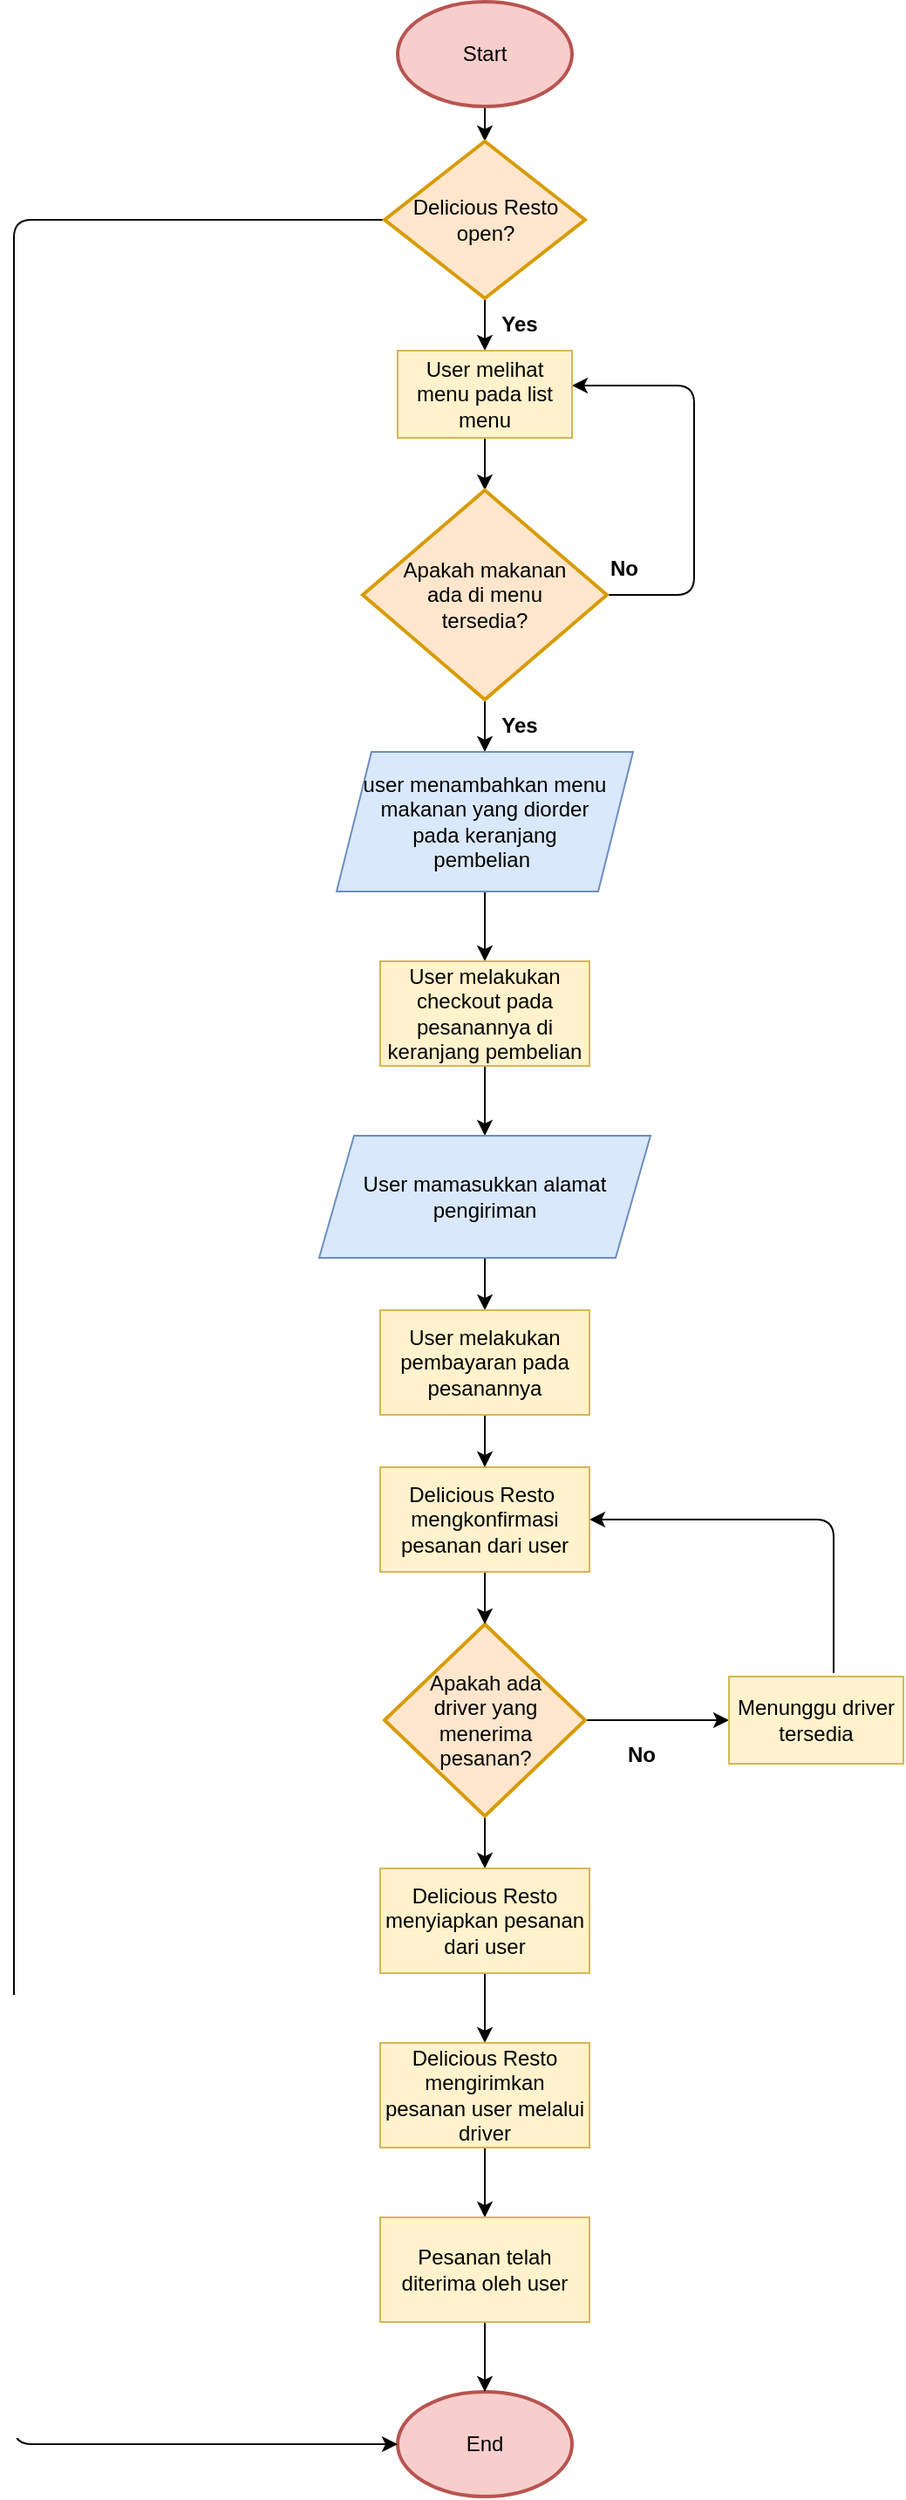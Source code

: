<mxfile>
    <diagram id="UldNZN2Yp7fVBG7tMe4o" name="Page-1">
        <mxGraphModel dx="529" dy="417" grid="1" gridSize="10" guides="1" tooltips="1" connect="1" arrows="1" fold="1" page="1" pageScale="1" pageWidth="850" pageHeight="1100" math="0" shadow="0">
            <root>
                <mxCell id="0"/>
                <mxCell id="1" parent="0"/>
                <mxCell id="25" value="" style="edgeStyle=none;html=1;" parent="1" source="2" target="17" edge="1">
                    <mxGeometry relative="1" as="geometry"/>
                </mxCell>
                <mxCell id="2" value="&lt;font color=&quot;#000000&quot;&gt;Start&lt;/font&gt;" style="strokeWidth=2;html=1;shape=mxgraph.flowchart.start_1;whiteSpace=wrap;fillColor=#f8cecc;strokeColor=#b85450;" parent="1" vertex="1">
                    <mxGeometry x="340" y="30" width="100" height="60" as="geometry"/>
                </mxCell>
                <mxCell id="27" value="" style="edgeStyle=none;html=1;" parent="1" target="26" edge="1">
                    <mxGeometry relative="1" as="geometry">
                        <mxPoint x="390" y="280" as="sourcePoint"/>
                    </mxGeometry>
                </mxCell>
                <mxCell id="13" value="End" style="strokeWidth=2;html=1;shape=mxgraph.flowchart.start_1;whiteSpace=wrap;fillColor=#f8cecc;strokeColor=#b85450;fontColor=#000000;" parent="1" vertex="1">
                    <mxGeometry x="340" y="1400" width="100" height="60" as="geometry"/>
                </mxCell>
                <mxCell id="19" value="" style="edgeStyle=none;html=1;" parent="1" source="17" edge="1">
                    <mxGeometry relative="1" as="geometry">
                        <mxPoint x="390" y="230" as="targetPoint"/>
                    </mxGeometry>
                </mxCell>
                <mxCell id="22" style="edgeStyle=none;html=1;entryX=0;entryY=0.5;entryDx=0;entryDy=0;entryPerimeter=0;" parent="1" source="17" target="13" edge="1">
                    <mxGeometry relative="1" as="geometry">
                        <Array as="points">
                            <mxPoint x="120" y="155"/>
                            <mxPoint x="120" y="640"/>
                            <mxPoint x="120" y="960"/>
                            <mxPoint x="120" y="1260"/>
                            <mxPoint x="120" y="1430"/>
                        </Array>
                        <mxPoint x="340" y="1298" as="targetPoint"/>
                    </mxGeometry>
                </mxCell>
                <mxCell id="17" value="&lt;div style=&quot;&quot;&gt;&lt;span style=&quot;background-color: initial;&quot;&gt;Delicious Resto&lt;/span&gt;&lt;/div&gt;&lt;div style=&quot;&quot;&gt;&lt;span style=&quot;background-color: initial;&quot;&gt;open?&lt;/span&gt;&lt;/div&gt;" style="strokeWidth=2;html=1;shape=mxgraph.flowchart.decision;whiteSpace=wrap;fillColor=#ffe6cc;strokeColor=#d79b00;align=center;fontColor=#000000;" parent="1" vertex="1">
                    <mxGeometry x="332.5" y="110" width="115" height="90" as="geometry"/>
                </mxCell>
                <mxCell id="24" value="&lt;b&gt;No&lt;/b&gt;" style="text;html=1;strokeColor=none;fillColor=none;align=center;verticalAlign=middle;whiteSpace=wrap;rounded=0;fontColor=#FFFFFF;" parent="1" vertex="1">
                    <mxGeometry x="290" y="130" width="60" height="30" as="geometry"/>
                </mxCell>
                <mxCell id="28" value="" style="edgeStyle=none;html=1;" parent="1" source="26" edge="1">
                    <mxGeometry relative="1" as="geometry">
                        <mxPoint x="390" y="460" as="targetPoint"/>
                    </mxGeometry>
                </mxCell>
                <mxCell id="29" style="edgeStyle=none;html=1;" parent="1" source="26" edge="1">
                    <mxGeometry relative="1" as="geometry">
                        <Array as="points">
                            <mxPoint x="510" y="370"/>
                            <mxPoint x="510" y="250"/>
                        </Array>
                        <mxPoint x="440" y="250" as="targetPoint"/>
                    </mxGeometry>
                </mxCell>
                <mxCell id="26" value="Apakah makanan &lt;br&gt;ada di menu &lt;br&gt;tersedia?" style="strokeWidth=2;html=1;shape=mxgraph.flowchart.decision;whiteSpace=wrap;fillColor=#ffe6cc;strokeColor=#d79b00;fontColor=#000000;" parent="1" vertex="1">
                    <mxGeometry x="320" y="310" width="140" height="120" as="geometry"/>
                </mxCell>
                <mxCell id="30" value="&lt;b&gt;Yes&lt;/b&gt;" style="text;html=1;strokeColor=none;fillColor=none;align=center;verticalAlign=middle;whiteSpace=wrap;rounded=0;" parent="1" vertex="1">
                    <mxGeometry x="380" y="430" width="60" height="30" as="geometry"/>
                </mxCell>
                <mxCell id="31" value="&lt;b&gt;No&lt;/b&gt;" style="text;html=1;strokeColor=none;fillColor=none;align=center;verticalAlign=middle;whiteSpace=wrap;rounded=0;" parent="1" vertex="1">
                    <mxGeometry x="440" y="340" width="60" height="30" as="geometry"/>
                </mxCell>
                <mxCell id="77l--0_UDTccG27GYmp8-76" style="edgeStyle=orthogonalEdgeStyle;rounded=0;orthogonalLoop=1;jettySize=auto;html=1;entryX=0;entryY=0.5;entryDx=0;entryDy=0;" parent="1" source="36" target="77l--0_UDTccG27GYmp8-75" edge="1">
                    <mxGeometry relative="1" as="geometry"/>
                </mxCell>
                <mxCell id="77l--0_UDTccG27GYmp8-86" value="" style="edgeStyle=orthogonalEdgeStyle;rounded=0;orthogonalLoop=1;jettySize=auto;html=1;" parent="1" source="36" target="77l--0_UDTccG27GYmp8-77" edge="1">
                    <mxGeometry relative="1" as="geometry"/>
                </mxCell>
                <mxCell id="36" value="Apakah ada &lt;br&gt;driver yang menerima &lt;br&gt;pesanan?" style="strokeWidth=2;html=1;shape=mxgraph.flowchart.decision;whiteSpace=wrap;fillColor=#ffe6cc;strokeColor=#d79b00;fontColor=#000000;" parent="1" vertex="1">
                    <mxGeometry x="332.5" y="960" width="115" height="110" as="geometry"/>
                </mxCell>
                <mxCell id="41" value="&lt;b&gt;Yes&lt;/b&gt;" style="text;html=1;strokeColor=none;fillColor=none;align=center;verticalAlign=middle;whiteSpace=wrap;rounded=0;" parent="1" vertex="1">
                    <mxGeometry x="387.5" y="1130" width="60" height="30" as="geometry"/>
                </mxCell>
                <mxCell id="47" style="edgeStyle=none;html=1;entryX=1;entryY=0.5;entryDx=0;entryDy=0;exitX=0.6;exitY=-0.04;exitDx=0;exitDy=0;exitPerimeter=0;" parent="1" source="77l--0_UDTccG27GYmp8-75" target="77l--0_UDTccG27GYmp8-66" edge="1">
                    <mxGeometry relative="1" as="geometry">
                        <mxPoint x="390" y="930" as="targetPoint"/>
                        <Array as="points">
                            <mxPoint x="590" y="900"/>
                        </Array>
                        <mxPoint x="580" y="1060" as="sourcePoint"/>
                    </mxGeometry>
                </mxCell>
                <mxCell id="46" value="&lt;b&gt;No&lt;/b&gt;" style="text;html=1;strokeColor=none;fillColor=none;align=center;verticalAlign=middle;whiteSpace=wrap;rounded=0;" parent="1" vertex="1">
                    <mxGeometry x="450" y="1020" width="60" height="30" as="geometry"/>
                </mxCell>
                <mxCell id="77l--0_UDTccG27GYmp8-48" value="User melihat menu pada list menu" style="rounded=0;whiteSpace=wrap;html=1;fillColor=#fff2cc;strokeColor=#d6b656;fontColor=#000000;" parent="1" vertex="1">
                    <mxGeometry x="340" y="230" width="100" height="50" as="geometry"/>
                </mxCell>
                <mxCell id="77l--0_UDTccG27GYmp8-82" value="" style="edgeStyle=orthogonalEdgeStyle;rounded=0;orthogonalLoop=1;jettySize=auto;html=1;" parent="1" source="77l--0_UDTccG27GYmp8-54" target="77l--0_UDTccG27GYmp8-59" edge="1">
                    <mxGeometry relative="1" as="geometry"/>
                </mxCell>
                <mxCell id="77l--0_UDTccG27GYmp8-54" value="&lt;span style=&quot;font-family: Helvetica; font-size: 12px; font-style: normal; font-variant-ligatures: normal; font-variant-caps: normal; font-weight: 400; letter-spacing: normal; orphans: 2; text-align: center; text-indent: 0px; text-transform: none; widows: 2; word-spacing: 0px; -webkit-text-stroke-width: 0px; text-decoration-thickness: initial; text-decoration-style: initial; text-decoration-color: initial; float: none; display: inline !important;&quot;&gt;user menambahkan menu makanan yang diorder &lt;br&gt;pada keranjang &lt;br&gt;pembelian&amp;nbsp;&lt;/span&gt;&lt;span style=&quot;font-style: normal; font-variant-ligatures: normal; font-variant-caps: normal; font-weight: 400; letter-spacing: normal; orphans: 2; text-align: center; text-indent: 0px; text-transform: none; widows: 2; word-spacing: 0px; -webkit-text-stroke-width: 0px; text-decoration-thickness: initial; text-decoration-style: initial; text-decoration-color: initial; font-family: monospace; font-size: 0px;&quot;&gt;%3CmxGraphModel%3E%3Croot%3E%3CmxCell%20id%3D%220%22%2F%3E%3CmxCell%20id%3D%221%22%20parent%3D%220%22%2F%3E%3CmxCell%20id%3D%222%22%20value%3D%22user%20melihat%20menu%22%20style%3D%22rounded%3D1%3BwhiteSpace%3Dwrap%3Bhtml%3D1%3BabsoluteArcSize%3D1%3BarcSize%3D14%3BstrokeWidth%3D2%3B%22%20vertex%3D%221%22%20parent%3D%221%22%3E%3CmxGeometry%20x%3D%2240%22%20y%3D%22150%22%20width%3D%22100%22%20height%3D%2250%22%20as%3D%22geometry%22%2F%3E%3C%2FmxCell%3E%3C%2Froot%3E%3C%2FmxGraphModel%3E&lt;/span&gt;" style="shape=parallelogram;perimeter=parallelogramPerimeter;whiteSpace=wrap;html=1;fixedSize=1;fillColor=#dae8fc;strokeColor=#6c8ebf;fontColor=#000000;" parent="1" vertex="1">
                    <mxGeometry x="305" y="460" width="170" height="80" as="geometry"/>
                </mxCell>
                <mxCell id="77l--0_UDTccG27GYmp8-55" value="&lt;b&gt;Yes&lt;/b&gt;" style="text;html=1;strokeColor=none;fillColor=none;align=center;verticalAlign=middle;whiteSpace=wrap;rounded=0;" parent="1" vertex="1">
                    <mxGeometry x="380" y="200" width="60" height="30" as="geometry"/>
                </mxCell>
                <mxCell id="77l--0_UDTccG27GYmp8-64" style="edgeStyle=orthogonalEdgeStyle;rounded=0;orthogonalLoop=1;jettySize=auto;html=1;exitX=0.5;exitY=1;exitDx=0;exitDy=0;entryX=0.5;entryY=0;entryDx=0;entryDy=0;" parent="1" source="77l--0_UDTccG27GYmp8-59" target="77l--0_UDTccG27GYmp8-61" edge="1">
                    <mxGeometry relative="1" as="geometry"/>
                </mxCell>
                <mxCell id="77l--0_UDTccG27GYmp8-59" value="User melakukan checkout pada pesanannya di keranjang pembelian" style="rounded=0;whiteSpace=wrap;html=1;labelBackgroundColor=none;fillColor=#fff2cc;strokeColor=#d6b656;fontColor=#000000;" parent="1" vertex="1">
                    <mxGeometry x="330" y="580" width="120" height="60" as="geometry"/>
                </mxCell>
                <mxCell id="77l--0_UDTccG27GYmp8-83" value="" style="edgeStyle=orthogonalEdgeStyle;rounded=0;orthogonalLoop=1;jettySize=auto;html=1;" parent="1" source="77l--0_UDTccG27GYmp8-61" target="77l--0_UDTccG27GYmp8-67" edge="1">
                    <mxGeometry relative="1" as="geometry"/>
                </mxCell>
                <mxCell id="77l--0_UDTccG27GYmp8-61" value="&lt;span style=&quot;color: rgb(0, 0, 0); font-family: Helvetica; font-size: 12px; font-style: normal; font-variant-ligatures: normal; font-variant-caps: normal; font-weight: 400; letter-spacing: normal; orphans: 2; text-align: center; text-indent: 0px; text-transform: none; widows: 2; word-spacing: 0px; -webkit-text-stroke-width: 0px; text-decoration-thickness: initial; text-decoration-style: initial; text-decoration-color: initial; float: none; display: inline !important;&quot;&gt;User mamasukkan alamat pengiriman&lt;/span&gt;" style="shape=parallelogram;perimeter=parallelogramPerimeter;whiteSpace=wrap;html=1;fixedSize=1;labelBackgroundColor=none;fillColor=#dae8fc;strokeColor=#6c8ebf;" parent="1" vertex="1">
                    <mxGeometry x="295" y="680" width="190" height="70" as="geometry"/>
                </mxCell>
                <mxCell id="77l--0_UDTccG27GYmp8-84" value="" style="edgeStyle=orthogonalEdgeStyle;rounded=0;orthogonalLoop=1;jettySize=auto;html=1;" parent="1" source="77l--0_UDTccG27GYmp8-66" target="36" edge="1">
                    <mxGeometry relative="1" as="geometry"/>
                </mxCell>
                <mxCell id="77l--0_UDTccG27GYmp8-66" value="&lt;span style=&quot;color: rgb(0, 0, 0); font-family: Helvetica; font-size: 12px; font-style: normal; font-variant-ligatures: normal; font-variant-caps: normal; font-weight: 400; letter-spacing: normal; orphans: 2; text-align: center; text-indent: 0px; text-transform: none; widows: 2; word-spacing: 0px; -webkit-text-stroke-width: 0px; text-decoration-thickness: initial; text-decoration-style: initial; text-decoration-color: initial; float: none; display: inline !important;&quot;&gt;Delicious Resto&amp;nbsp;&lt;/span&gt;&lt;br style=&quot;color: rgb(0, 0, 0); font-family: Helvetica; font-size: 12px; font-style: normal; font-variant-ligatures: normal; font-variant-caps: normal; font-weight: 400; letter-spacing: normal; orphans: 2; text-align: center; text-indent: 0px; text-transform: none; widows: 2; word-spacing: 0px; -webkit-text-stroke-width: 0px; text-decoration-thickness: initial; text-decoration-style: initial; text-decoration-color: initial;&quot;&gt;&lt;span style=&quot;color: rgb(0, 0, 0); font-family: Helvetica; font-size: 12px; font-style: normal; font-variant-ligatures: normal; font-variant-caps: normal; font-weight: 400; letter-spacing: normal; orphans: 2; text-align: center; text-indent: 0px; text-transform: none; widows: 2; word-spacing: 0px; -webkit-text-stroke-width: 0px; text-decoration-thickness: initial; text-decoration-style: initial; text-decoration-color: initial; float: none; display: inline !important;&quot;&gt;mengkonfirmasi pesanan dari&amp;nbsp;&lt;/span&gt;&lt;span style=&quot;color: rgb(0, 0, 0); font-family: Helvetica; font-size: 12px; font-style: normal; font-variant-ligatures: normal; font-variant-caps: normal; font-weight: 400; letter-spacing: normal; orphans: 2; text-align: center; text-indent: 0px; text-transform: none; widows: 2; word-spacing: 0px; -webkit-text-stroke-width: 0px; text-decoration-thickness: initial; text-decoration-style: initial; text-decoration-color: initial; float: none; display: inline !important;&quot;&gt;user&lt;/span&gt;" style="rounded=0;whiteSpace=wrap;html=1;labelBackgroundColor=none;fillColor=#fff2cc;strokeColor=#d6b656;" parent="1" vertex="1">
                    <mxGeometry x="330" y="870" width="120" height="60" as="geometry"/>
                </mxCell>
                <mxCell id="77l--0_UDTccG27GYmp8-73" value="" style="edgeStyle=orthogonalEdgeStyle;rounded=0;orthogonalLoop=1;jettySize=auto;html=1;" parent="1" source="77l--0_UDTccG27GYmp8-67" target="77l--0_UDTccG27GYmp8-66" edge="1">
                    <mxGeometry relative="1" as="geometry"/>
                </mxCell>
                <mxCell id="77l--0_UDTccG27GYmp8-67" value="User melakukan pembayaran pada pesanannya" style="rounded=0;whiteSpace=wrap;html=1;labelBackgroundColor=none;fillColor=#fff2cc;strokeColor=#d6b656;fontColor=#000000;" parent="1" vertex="1">
                    <mxGeometry x="330" y="780" width="120" height="60" as="geometry"/>
                </mxCell>
                <mxCell id="77l--0_UDTccG27GYmp8-75" value="Menunggu driver tersedia" style="rounded=0;whiteSpace=wrap;html=1;labelBackgroundColor=none;fillColor=#fff2cc;strokeColor=#d6b656;fontColor=#000000;" parent="1" vertex="1">
                    <mxGeometry x="530" y="990" width="100" height="50" as="geometry"/>
                </mxCell>
                <mxCell id="77l--0_UDTccG27GYmp8-87" value="" style="edgeStyle=orthogonalEdgeStyle;rounded=0;orthogonalLoop=1;jettySize=auto;html=1;" parent="1" source="77l--0_UDTccG27GYmp8-77" target="77l--0_UDTccG27GYmp8-78" edge="1">
                    <mxGeometry relative="1" as="geometry"/>
                </mxCell>
                <mxCell id="77l--0_UDTccG27GYmp8-77" value="Delicious Resto menyiapkan pesanan dari user" style="rounded=0;whiteSpace=wrap;html=1;labelBackgroundColor=none;fillColor=#fff2cc;strokeColor=#d6b656;fontColor=#000000;" parent="1" vertex="1">
                    <mxGeometry x="330" y="1100" width="120" height="60" as="geometry"/>
                </mxCell>
                <mxCell id="77l--0_UDTccG27GYmp8-80" value="" style="edgeStyle=orthogonalEdgeStyle;rounded=0;orthogonalLoop=1;jettySize=auto;html=1;" parent="1" source="77l--0_UDTccG27GYmp8-78" target="77l--0_UDTccG27GYmp8-79" edge="1">
                    <mxGeometry relative="1" as="geometry"/>
                </mxCell>
                <mxCell id="77l--0_UDTccG27GYmp8-78" value="Delicious Resto mengirimkan pesanan user melalui driver" style="rounded=0;whiteSpace=wrap;html=1;labelBackgroundColor=none;fillColor=#fff2cc;strokeColor=#d6b656;fontColor=#000000;" parent="1" vertex="1">
                    <mxGeometry x="330" y="1200" width="120" height="60" as="geometry"/>
                </mxCell>
                <mxCell id="77l--0_UDTccG27GYmp8-81" value="" style="edgeStyle=orthogonalEdgeStyle;rounded=0;orthogonalLoop=1;jettySize=auto;html=1;" parent="1" source="77l--0_UDTccG27GYmp8-79" target="13" edge="1">
                    <mxGeometry relative="1" as="geometry"/>
                </mxCell>
                <mxCell id="77l--0_UDTccG27GYmp8-79" value="Pesanan telah diterima oleh user" style="rounded=0;whiteSpace=wrap;html=1;labelBackgroundColor=none;fillColor=#fff2cc;strokeColor=#d6b656;fontColor=#000000;" parent="1" vertex="1">
                    <mxGeometry x="330" y="1300" width="120" height="60" as="geometry"/>
                </mxCell>
            </root>
        </mxGraphModel>
    </diagram>
</mxfile>